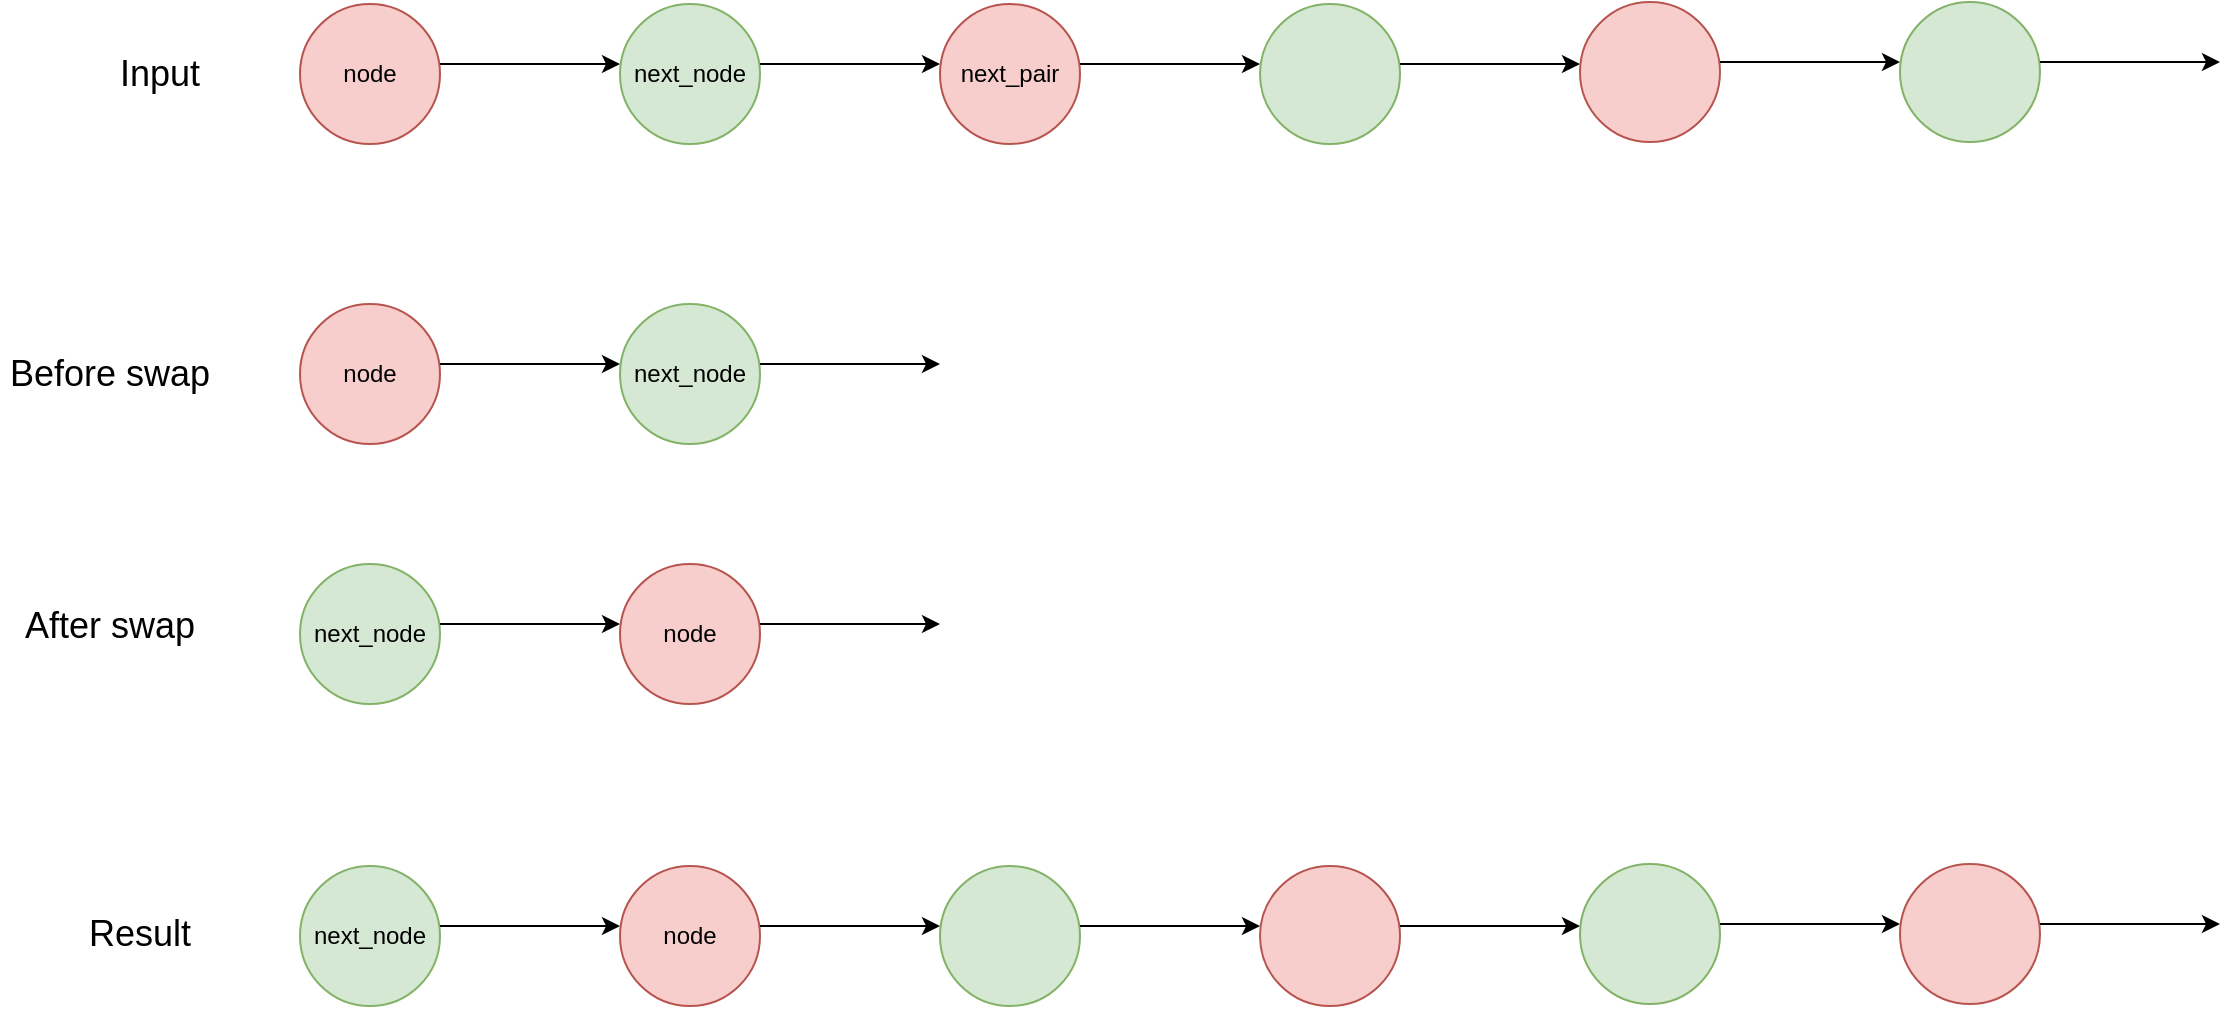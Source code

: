 <mxfile version="21.3.0" type="github">
  <diagram name="第 1 页" id="FpLluYpyxAPVs_5Y4_g5">
    <mxGraphModel dx="1134" dy="716" grid="1" gridSize="10" guides="1" tooltips="1" connect="1" arrows="1" fold="1" page="1" pageScale="1" pageWidth="827" pageHeight="1169" math="0" shadow="0">
      <root>
        <mxCell id="0" />
        <mxCell id="1" parent="0" />
        <mxCell id="_ziRJ3FSUrLWXEjS_2qQ-1" value="node" style="ellipse;whiteSpace=wrap;html=1;fillColor=#f8cecc;strokeColor=#b85450;" vertex="1" parent="1">
          <mxGeometry x="200" y="130" width="70" height="70" as="geometry" />
        </mxCell>
        <mxCell id="_ziRJ3FSUrLWXEjS_2qQ-2" value="next_node" style="ellipse;whiteSpace=wrap;html=1;fillColor=#d5e8d4;strokeColor=#82b366;" vertex="1" parent="1">
          <mxGeometry x="360" y="130" width="70" height="70" as="geometry" />
        </mxCell>
        <mxCell id="_ziRJ3FSUrLWXEjS_2qQ-3" value="next_pair" style="ellipse;whiteSpace=wrap;html=1;fillColor=#f8cecc;strokeColor=#b85450;" vertex="1" parent="1">
          <mxGeometry x="520" y="130" width="70" height="70" as="geometry" />
        </mxCell>
        <mxCell id="_ziRJ3FSUrLWXEjS_2qQ-4" value="" style="ellipse;whiteSpace=wrap;html=1;fillColor=#d5e8d4;strokeColor=#82b366;" vertex="1" parent="1">
          <mxGeometry x="680" y="130" width="70" height="70" as="geometry" />
        </mxCell>
        <mxCell id="_ziRJ3FSUrLWXEjS_2qQ-5" value="" style="endArrow=classic;html=1;rounded=0;" edge="1" parent="1">
          <mxGeometry width="50" height="50" relative="1" as="geometry">
            <mxPoint x="270" y="160" as="sourcePoint" />
            <mxPoint x="360" y="160" as="targetPoint" />
            <Array as="points" />
          </mxGeometry>
        </mxCell>
        <mxCell id="_ziRJ3FSUrLWXEjS_2qQ-6" value="" style="endArrow=classic;html=1;rounded=0;" edge="1" parent="1">
          <mxGeometry width="50" height="50" relative="1" as="geometry">
            <mxPoint x="430" y="160" as="sourcePoint" />
            <mxPoint x="520" y="160" as="targetPoint" />
            <Array as="points" />
          </mxGeometry>
        </mxCell>
        <mxCell id="_ziRJ3FSUrLWXEjS_2qQ-7" value="" style="endArrow=classic;html=1;rounded=0;" edge="1" parent="1">
          <mxGeometry width="50" height="50" relative="1" as="geometry">
            <mxPoint x="590" y="160" as="sourcePoint" />
            <mxPoint x="680" y="160" as="targetPoint" />
            <Array as="points" />
          </mxGeometry>
        </mxCell>
        <mxCell id="_ziRJ3FSUrLWXEjS_2qQ-8" value="" style="endArrow=classic;html=1;rounded=0;" edge="1" parent="1">
          <mxGeometry width="50" height="50" relative="1" as="geometry">
            <mxPoint x="750" y="160" as="sourcePoint" />
            <mxPoint x="840" y="160" as="targetPoint" />
            <Array as="points" />
          </mxGeometry>
        </mxCell>
        <mxCell id="_ziRJ3FSUrLWXEjS_2qQ-9" value="node" style="ellipse;whiteSpace=wrap;html=1;fillColor=#f8cecc;strokeColor=#b85450;" vertex="1" parent="1">
          <mxGeometry x="200" y="280" width="70" height="70" as="geometry" />
        </mxCell>
        <mxCell id="_ziRJ3FSUrLWXEjS_2qQ-10" value="next_node" style="ellipse;whiteSpace=wrap;html=1;fillColor=#d5e8d4;strokeColor=#82b366;" vertex="1" parent="1">
          <mxGeometry x="360" y="280" width="70" height="70" as="geometry" />
        </mxCell>
        <mxCell id="_ziRJ3FSUrLWXEjS_2qQ-11" value="" style="endArrow=classic;html=1;rounded=0;" edge="1" parent="1">
          <mxGeometry width="50" height="50" relative="1" as="geometry">
            <mxPoint x="270" y="310" as="sourcePoint" />
            <mxPoint x="360" y="310" as="targetPoint" />
            <Array as="points" />
          </mxGeometry>
        </mxCell>
        <mxCell id="_ziRJ3FSUrLWXEjS_2qQ-12" value="" style="endArrow=classic;html=1;rounded=0;" edge="1" parent="1">
          <mxGeometry width="50" height="50" relative="1" as="geometry">
            <mxPoint x="430" y="310" as="sourcePoint" />
            <mxPoint x="520" y="310" as="targetPoint" />
            <Array as="points" />
          </mxGeometry>
        </mxCell>
        <mxCell id="_ziRJ3FSUrLWXEjS_2qQ-18" value="next_node" style="ellipse;whiteSpace=wrap;html=1;fillColor=#d5e8d4;strokeColor=#82b366;" vertex="1" parent="1">
          <mxGeometry x="200" y="410" width="70" height="70" as="geometry" />
        </mxCell>
        <mxCell id="_ziRJ3FSUrLWXEjS_2qQ-19" value="node" style="ellipse;whiteSpace=wrap;html=1;fillColor=#f8cecc;strokeColor=#b85450;" vertex="1" parent="1">
          <mxGeometry x="360" y="410" width="70" height="70" as="geometry" />
        </mxCell>
        <mxCell id="_ziRJ3FSUrLWXEjS_2qQ-20" value="" style="endArrow=classic;html=1;rounded=0;" edge="1" parent="1">
          <mxGeometry width="50" height="50" relative="1" as="geometry">
            <mxPoint x="270" y="440" as="sourcePoint" />
            <mxPoint x="360" y="440" as="targetPoint" />
            <Array as="points" />
          </mxGeometry>
        </mxCell>
        <mxCell id="_ziRJ3FSUrLWXEjS_2qQ-21" value="" style="endArrow=classic;html=1;rounded=0;" edge="1" parent="1">
          <mxGeometry width="50" height="50" relative="1" as="geometry">
            <mxPoint x="430" y="440" as="sourcePoint" />
            <mxPoint x="520" y="440" as="targetPoint" />
            <Array as="points" />
          </mxGeometry>
        </mxCell>
        <mxCell id="_ziRJ3FSUrLWXEjS_2qQ-22" value="&lt;font style=&quot;font-size: 18px;&quot;&gt;Input&lt;/font&gt;" style="text;html=1;strokeColor=none;fillColor=none;align=center;verticalAlign=middle;whiteSpace=wrap;rounded=0;" vertex="1" parent="1">
          <mxGeometry x="100" y="150" width="60" height="30" as="geometry" />
        </mxCell>
        <mxCell id="_ziRJ3FSUrLWXEjS_2qQ-23" value="&lt;font style=&quot;font-size: 18px;&quot;&gt;Before swap&lt;/font&gt;" style="text;html=1;strokeColor=none;fillColor=none;align=center;verticalAlign=middle;whiteSpace=wrap;rounded=0;" vertex="1" parent="1">
          <mxGeometry x="50" y="300" width="110" height="30" as="geometry" />
        </mxCell>
        <mxCell id="_ziRJ3FSUrLWXEjS_2qQ-24" value="&lt;font style=&quot;font-size: 18px;&quot;&gt;After swap&lt;/font&gt;" style="text;html=1;strokeColor=none;fillColor=none;align=center;verticalAlign=middle;whiteSpace=wrap;rounded=0;" vertex="1" parent="1">
          <mxGeometry x="50" y="426" width="110" height="30" as="geometry" />
        </mxCell>
        <mxCell id="_ziRJ3FSUrLWXEjS_2qQ-29" value="" style="ellipse;whiteSpace=wrap;html=1;fillColor=#f8cecc;strokeColor=#b85450;" vertex="1" parent="1">
          <mxGeometry x="840" y="129" width="70" height="70" as="geometry" />
        </mxCell>
        <mxCell id="_ziRJ3FSUrLWXEjS_2qQ-30" value="" style="ellipse;whiteSpace=wrap;html=1;fillColor=#d5e8d4;strokeColor=#82b366;" vertex="1" parent="1">
          <mxGeometry x="1000" y="129" width="70" height="70" as="geometry" />
        </mxCell>
        <mxCell id="_ziRJ3FSUrLWXEjS_2qQ-31" value="" style="endArrow=classic;html=1;rounded=0;" edge="1" parent="1">
          <mxGeometry width="50" height="50" relative="1" as="geometry">
            <mxPoint x="910" y="159" as="sourcePoint" />
            <mxPoint x="1000" y="159" as="targetPoint" />
            <Array as="points" />
          </mxGeometry>
        </mxCell>
        <mxCell id="_ziRJ3FSUrLWXEjS_2qQ-32" value="" style="endArrow=classic;html=1;rounded=0;" edge="1" parent="1">
          <mxGeometry width="50" height="50" relative="1" as="geometry">
            <mxPoint x="1070" y="159" as="sourcePoint" />
            <mxPoint x="1160" y="159" as="targetPoint" />
            <Array as="points" />
          </mxGeometry>
        </mxCell>
        <mxCell id="_ziRJ3FSUrLWXEjS_2qQ-33" value="next_node" style="ellipse;whiteSpace=wrap;html=1;fillColor=#d5e8d4;strokeColor=#82b366;" vertex="1" parent="1">
          <mxGeometry x="200" y="561" width="70" height="70" as="geometry" />
        </mxCell>
        <mxCell id="_ziRJ3FSUrLWXEjS_2qQ-34" value="node" style="ellipse;whiteSpace=wrap;html=1;fillColor=#f8cecc;strokeColor=#b85450;" vertex="1" parent="1">
          <mxGeometry x="360" y="561" width="70" height="70" as="geometry" />
        </mxCell>
        <mxCell id="_ziRJ3FSUrLWXEjS_2qQ-35" value="" style="ellipse;whiteSpace=wrap;html=1;fillColor=#d5e8d4;strokeColor=#82b366;" vertex="1" parent="1">
          <mxGeometry x="520" y="561" width="70" height="70" as="geometry" />
        </mxCell>
        <mxCell id="_ziRJ3FSUrLWXEjS_2qQ-36" value="" style="ellipse;whiteSpace=wrap;html=1;fillColor=#f8cecc;strokeColor=#b85450;" vertex="1" parent="1">
          <mxGeometry x="680" y="561" width="70" height="70" as="geometry" />
        </mxCell>
        <mxCell id="_ziRJ3FSUrLWXEjS_2qQ-37" value="" style="endArrow=classic;html=1;rounded=0;" edge="1" parent="1">
          <mxGeometry width="50" height="50" relative="1" as="geometry">
            <mxPoint x="270" y="591" as="sourcePoint" />
            <mxPoint x="360" y="591" as="targetPoint" />
            <Array as="points" />
          </mxGeometry>
        </mxCell>
        <mxCell id="_ziRJ3FSUrLWXEjS_2qQ-38" value="" style="endArrow=classic;html=1;rounded=0;" edge="1" parent="1">
          <mxGeometry width="50" height="50" relative="1" as="geometry">
            <mxPoint x="430" y="591" as="sourcePoint" />
            <mxPoint x="520" y="591" as="targetPoint" />
            <Array as="points" />
          </mxGeometry>
        </mxCell>
        <mxCell id="_ziRJ3FSUrLWXEjS_2qQ-39" value="" style="endArrow=classic;html=1;rounded=0;" edge="1" parent="1">
          <mxGeometry width="50" height="50" relative="1" as="geometry">
            <mxPoint x="590" y="591" as="sourcePoint" />
            <mxPoint x="680" y="591" as="targetPoint" />
            <Array as="points" />
          </mxGeometry>
        </mxCell>
        <mxCell id="_ziRJ3FSUrLWXEjS_2qQ-40" value="" style="endArrow=classic;html=1;rounded=0;" edge="1" parent="1">
          <mxGeometry width="50" height="50" relative="1" as="geometry">
            <mxPoint x="750" y="591" as="sourcePoint" />
            <mxPoint x="840" y="591" as="targetPoint" />
            <Array as="points" />
          </mxGeometry>
        </mxCell>
        <mxCell id="_ziRJ3FSUrLWXEjS_2qQ-41" value="" style="ellipse;whiteSpace=wrap;html=1;fillColor=#d5e8d4;strokeColor=#82b366;" vertex="1" parent="1">
          <mxGeometry x="840" y="560" width="70" height="70" as="geometry" />
        </mxCell>
        <mxCell id="_ziRJ3FSUrLWXEjS_2qQ-42" value="" style="ellipse;whiteSpace=wrap;html=1;fillColor=#f8cecc;strokeColor=#b85450;" vertex="1" parent="1">
          <mxGeometry x="1000" y="560" width="70" height="70" as="geometry" />
        </mxCell>
        <mxCell id="_ziRJ3FSUrLWXEjS_2qQ-43" value="" style="endArrow=classic;html=1;rounded=0;" edge="1" parent="1">
          <mxGeometry width="50" height="50" relative="1" as="geometry">
            <mxPoint x="910" y="590" as="sourcePoint" />
            <mxPoint x="1000" y="590" as="targetPoint" />
            <Array as="points" />
          </mxGeometry>
        </mxCell>
        <mxCell id="_ziRJ3FSUrLWXEjS_2qQ-44" value="" style="endArrow=classic;html=1;rounded=0;" edge="1" parent="1">
          <mxGeometry width="50" height="50" relative="1" as="geometry">
            <mxPoint x="1070" y="590" as="sourcePoint" />
            <mxPoint x="1160" y="590" as="targetPoint" />
            <Array as="points" />
          </mxGeometry>
        </mxCell>
        <mxCell id="_ziRJ3FSUrLWXEjS_2qQ-45" value="&lt;font style=&quot;font-size: 18px;&quot;&gt;Result&lt;/font&gt;" style="text;html=1;strokeColor=none;fillColor=none;align=center;verticalAlign=middle;whiteSpace=wrap;rounded=0;" vertex="1" parent="1">
          <mxGeometry x="90" y="580" width="60" height="30" as="geometry" />
        </mxCell>
      </root>
    </mxGraphModel>
  </diagram>
</mxfile>
